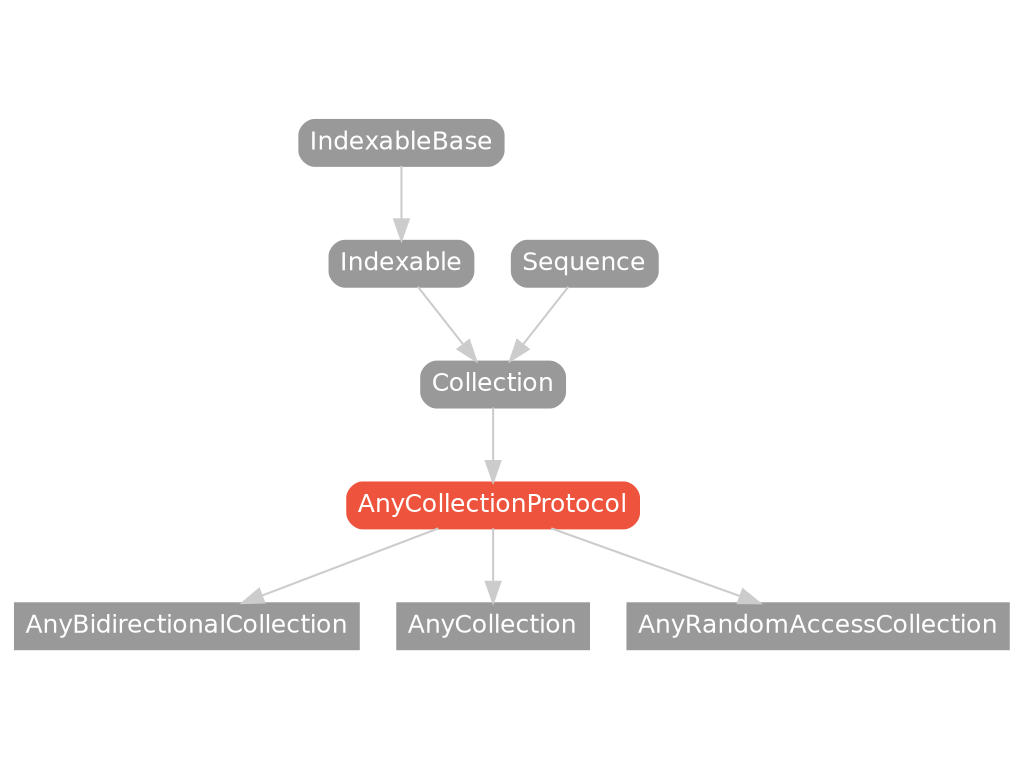 strict digraph "AnyCollectionProtocol - Type Hierarchy - SwiftDoc.org" {
    pad="0.1,0.8"
    node [shape=box, style="filled,rounded", color="#999999", fillcolor="#999999", fontcolor=white, fontname=Helvetica, fontnames="Helvetica,sansserif", fontsize=12, margin="0.07,0.05", height="0.3"]
    edge [color="#cccccc"]
    "AnyBidirectionalCollection" [URL="/type/AnyBidirectionalCollection/hierarchy/", style=filled]
    "AnyCollection" [URL="/type/AnyCollection/hierarchy/", style=filled]
    "AnyCollectionProtocol" [URL="/protocol/AnyCollectionProtocol/", style="filled,rounded", fillcolor="#ee543d", color="#ee543d"]
    "AnyRandomAccessCollection" [URL="/type/AnyRandomAccessCollection/hierarchy/", style=filled]
    "Collection" [URL="/protocol/Collection/hierarchy/"]
    "Indexable" [URL="/protocol/Indexable/hierarchy/"]
    "IndexableBase" [URL="/protocol/IndexableBase/hierarchy/"]
    "Sequence" [URL="/protocol/Sequence/hierarchy/"]    "AnyCollectionProtocol" -> "AnyBidirectionalCollection"
    "AnyCollectionProtocol" -> "AnyCollection"
    "AnyCollectionProtocol" -> "AnyRandomAccessCollection"
    "Collection" -> "AnyCollectionProtocol"
    "Indexable" -> "Collection"
    "Sequence" -> "Collection"
    "IndexableBase" -> "Indexable"
    subgraph Types {
        rank = max; "AnyBidirectionalCollection"; "AnyCollection"; "AnyRandomAccessCollection";
    }
}